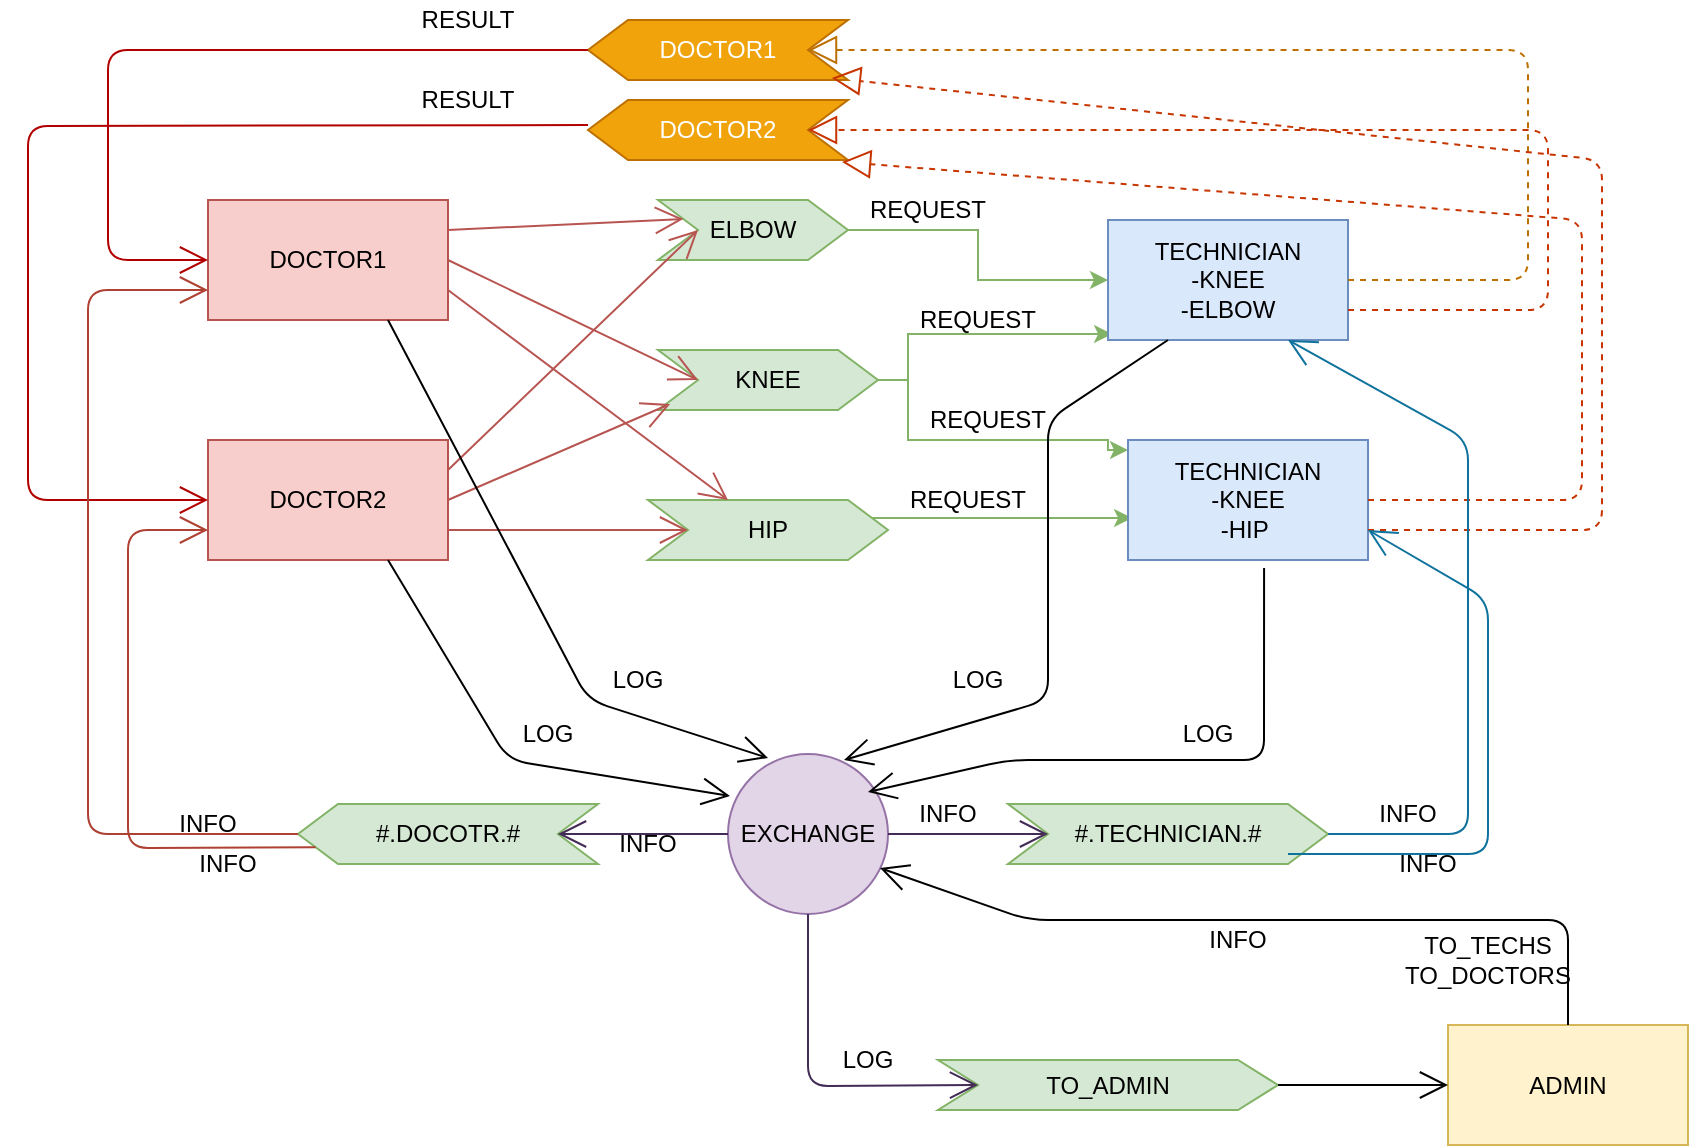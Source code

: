 <mxfile version="10.6.0" type="device"><diagram id="6gweNmHUNG6lp3rwu1JI" name="Page-1"><mxGraphModel dx="1058" dy="808" grid="1" gridSize="10" guides="1" tooltips="1" connect="1" arrows="1" fold="1" page="1" pageScale="1" pageWidth="827" pageHeight="1169" math="0" shadow="0"><root><mxCell id="0"/><mxCell id="1" parent="0"/><mxCell id="FUkhCJsGofqLoBMKmpKH-1" value="DOCTOR1" style="rounded=0;whiteSpace=wrap;html=1;fillColor=#f8cecc;strokeColor=#b85450;" vertex="1" parent="1"><mxGeometry x="140" y="100" width="120" height="60" as="geometry"/></mxCell><mxCell id="FUkhCJsGofqLoBMKmpKH-2" value="DOCTOR2&lt;br&gt;" style="rounded=0;whiteSpace=wrap;html=1;fillColor=#f8cecc;strokeColor=#b85450;" vertex="1" parent="1"><mxGeometry x="140" y="220" width="120" height="60" as="geometry"/></mxCell><mxCell id="FUkhCJsGofqLoBMKmpKH-13" style="edgeStyle=orthogonalEdgeStyle;rounded=0;orthogonalLoop=1;jettySize=auto;html=1;entryX=0.017;entryY=0.95;entryDx=0;entryDy=0;entryPerimeter=0;fillColor=#d5e8d4;strokeColor=#82b366;" edge="1" parent="1" source="FUkhCJsGofqLoBMKmpKH-3" target="FUkhCJsGofqLoBMKmpKH-8"><mxGeometry relative="1" as="geometry"><Array as="points"><mxPoint x="490" y="190"/><mxPoint x="490" y="167"/></Array></mxGeometry></mxCell><mxCell id="FUkhCJsGofqLoBMKmpKH-18" value="" style="edgeStyle=orthogonalEdgeStyle;rounded=0;orthogonalLoop=1;jettySize=auto;html=1;fillColor=#d5e8d4;strokeColor=#82b366;" edge="1" parent="1" source="FUkhCJsGofqLoBMKmpKH-3"><mxGeometry relative="1" as="geometry"><mxPoint x="600" y="225" as="targetPoint"/><Array as="points"><mxPoint x="490" y="190"/><mxPoint x="490" y="220"/><mxPoint x="590" y="220"/></Array></mxGeometry></mxCell><mxCell id="FUkhCJsGofqLoBMKmpKH-3" value="KNEE" style="shape=step;perimeter=stepPerimeter;whiteSpace=wrap;html=1;fixedSize=1;fillColor=#d5e8d4;strokeColor=#82b366;" vertex="1" parent="1"><mxGeometry x="365" y="175" width="110" height="30" as="geometry"/></mxCell><mxCell id="FUkhCJsGofqLoBMKmpKH-4" value="EXCHANGE" style="ellipse;whiteSpace=wrap;html=1;aspect=fixed;fillColor=#e1d5e7;strokeColor=#9673a6;" vertex="1" parent="1"><mxGeometry x="400" y="377" width="80" height="80" as="geometry"/></mxCell><mxCell id="FUkhCJsGofqLoBMKmpKH-12" value="" style="edgeStyle=orthogonalEdgeStyle;rounded=0;orthogonalLoop=1;jettySize=auto;html=1;fillColor=#d5e8d4;strokeColor=#82b366;" edge="1" parent="1" source="FUkhCJsGofqLoBMKmpKH-5" target="FUkhCJsGofqLoBMKmpKH-8"><mxGeometry relative="1" as="geometry"><mxPoint x="560" y="115" as="targetPoint"/></mxGeometry></mxCell><mxCell id="FUkhCJsGofqLoBMKmpKH-5" value="ELBOW&lt;br&gt;" style="shape=step;perimeter=stepPerimeter;whiteSpace=wrap;html=1;fixedSize=1;fillColor=#d5e8d4;strokeColor=#82b366;" vertex="1" parent="1"><mxGeometry x="365" y="100" width="95" height="30" as="geometry"/></mxCell><mxCell id="FUkhCJsGofqLoBMKmpKH-20" value="" style="edgeStyle=orthogonalEdgeStyle;rounded=0;orthogonalLoop=1;jettySize=auto;html=1;entryX=0.017;entryY=0.65;entryDx=0;entryDy=0;entryPerimeter=0;fillColor=#d5e8d4;strokeColor=#82b366;" edge="1" parent="1" source="FUkhCJsGofqLoBMKmpKH-6" target="FUkhCJsGofqLoBMKmpKH-7"><mxGeometry relative="1" as="geometry"><mxPoint x="580" y="250" as="targetPoint"/><Array as="points"><mxPoint x="510" y="259"/><mxPoint x="510" y="259"/></Array></mxGeometry></mxCell><mxCell id="FUkhCJsGofqLoBMKmpKH-6" value="HIP&lt;br&gt;" style="shape=step;perimeter=stepPerimeter;whiteSpace=wrap;html=1;fixedSize=1;fillColor=#d5e8d4;strokeColor=#82b366;" vertex="1" parent="1"><mxGeometry x="360" y="250" width="120" height="30" as="geometry"/></mxCell><mxCell id="FUkhCJsGofqLoBMKmpKH-7" value="TECHNICIAN&lt;br&gt;-KNEE&lt;br&gt;-HIP&amp;nbsp;&lt;br&gt;" style="rounded=0;whiteSpace=wrap;html=1;fillColor=#dae8fc;strokeColor=#6c8ebf;" vertex="1" parent="1"><mxGeometry x="600" y="220" width="120" height="60" as="geometry"/></mxCell><mxCell id="FUkhCJsGofqLoBMKmpKH-8" value="TECHNICIAN&lt;br&gt;-KNEE&lt;br&gt;-ELBOW&lt;br&gt;" style="rounded=0;whiteSpace=wrap;html=1;fillColor=#dae8fc;strokeColor=#6c8ebf;" vertex="1" parent="1"><mxGeometry x="590" y="110" width="120" height="60" as="geometry"/></mxCell><mxCell id="FUkhCJsGofqLoBMKmpKH-9" value="ADMIN" style="rounded=0;whiteSpace=wrap;html=1;fillColor=#fff2cc;strokeColor=#d6b656;" vertex="1" parent="1"><mxGeometry x="760" y="512.5" width="120" height="60" as="geometry"/></mxCell><mxCell id="FUkhCJsGofqLoBMKmpKH-25" value="" style="endArrow=open;endFill=1;endSize=12;html=1;exitX=1;exitY=0.25;exitDx=0;exitDy=0;entryX=0;entryY=0.25;entryDx=0;entryDy=0;fillColor=#f8cecc;strokeColor=#b85450;" edge="1" parent="1" source="FUkhCJsGofqLoBMKmpKH-1" target="FUkhCJsGofqLoBMKmpKH-5"><mxGeometry width="160" relative="1" as="geometry"><mxPoint x="220" y="440" as="sourcePoint"/><mxPoint x="380" y="440" as="targetPoint"/></mxGeometry></mxCell><mxCell id="FUkhCJsGofqLoBMKmpKH-26" value="" style="endArrow=open;endFill=1;endSize=12;html=1;exitX=1;exitY=0.5;exitDx=0;exitDy=0;entryX=0;entryY=0.5;entryDx=0;entryDy=0;fillColor=#f8cecc;strokeColor=#b85450;" edge="1" parent="1" source="FUkhCJsGofqLoBMKmpKH-1" target="FUkhCJsGofqLoBMKmpKH-3"><mxGeometry width="160" relative="1" as="geometry"><mxPoint x="270" y="135" as="sourcePoint"/><mxPoint x="388" y="130" as="targetPoint"/></mxGeometry></mxCell><mxCell id="FUkhCJsGofqLoBMKmpKH-27" value="" style="endArrow=open;endFill=1;endSize=12;html=1;exitX=1;exitY=0.75;exitDx=0;exitDy=0;fillColor=#f8cecc;strokeColor=#b85450;" edge="1" parent="1" source="FUkhCJsGofqLoBMKmpKH-1" target="FUkhCJsGofqLoBMKmpKH-6"><mxGeometry width="160" relative="1" as="geometry"><mxPoint x="240" y="170" as="sourcePoint"/><mxPoint x="358" y="165" as="targetPoint"/></mxGeometry></mxCell><mxCell id="FUkhCJsGofqLoBMKmpKH-28" value="" style="endArrow=open;endFill=1;endSize=12;html=1;exitX=1;exitY=0.25;exitDx=0;exitDy=0;entryX=0;entryY=0.5;entryDx=0;entryDy=0;fillColor=#f8cecc;strokeColor=#b85450;" edge="1" parent="1" source="FUkhCJsGofqLoBMKmpKH-2" target="FUkhCJsGofqLoBMKmpKH-5"><mxGeometry width="160" relative="1" as="geometry"><mxPoint x="282" y="270" as="sourcePoint"/><mxPoint x="420.182" y="365" as="targetPoint"/></mxGeometry></mxCell><mxCell id="FUkhCJsGofqLoBMKmpKH-29" value="" style="endArrow=open;endFill=1;endSize=12;html=1;exitX=1;exitY=0.5;exitDx=0;exitDy=0;entryX=0.055;entryY=0.9;entryDx=0;entryDy=0;entryPerimeter=0;fillColor=#f8cecc;strokeColor=#b85450;" edge="1" parent="1" source="FUkhCJsGofqLoBMKmpKH-2" target="FUkhCJsGofqLoBMKmpKH-3"><mxGeometry width="160" relative="1" as="geometry"><mxPoint x="260" y="310" as="sourcePoint"/><mxPoint x="398.182" y="405" as="targetPoint"/></mxGeometry></mxCell><mxCell id="FUkhCJsGofqLoBMKmpKH-30" value="" style="endArrow=open;endFill=1;endSize=12;html=1;exitX=1;exitY=0.75;exitDx=0;exitDy=0;entryX=0;entryY=0.5;entryDx=0;entryDy=0;fillColor=#f8cecc;strokeColor=#b85450;" edge="1" parent="1" source="FUkhCJsGofqLoBMKmpKH-2" target="FUkhCJsGofqLoBMKmpKH-6"><mxGeometry width="160" relative="1" as="geometry"><mxPoint x="270" y="260" as="sourcePoint"/><mxPoint x="381" y="212" as="targetPoint"/></mxGeometry></mxCell><mxCell id="FUkhCJsGofqLoBMKmpKH-33" value="#.TECHNICIAN.#" style="shape=step;perimeter=stepPerimeter;whiteSpace=wrap;html=1;fixedSize=1;fillColor=#d5e8d4;strokeColor=#82b366;" vertex="1" parent="1"><mxGeometry x="540" y="402" width="160" height="30" as="geometry"/></mxCell><mxCell id="FUkhCJsGofqLoBMKmpKH-34" value="#.DOCOTR.#&lt;br&gt;" style="shape=step;perimeter=stepPerimeter;whiteSpace=wrap;html=1;fixedSize=1;fillColor=#d5e8d4;strokeColor=#82b366;direction=west;" vertex="1" parent="1"><mxGeometry x="185" y="402" width="150" height="30" as="geometry"/></mxCell><mxCell id="FUkhCJsGofqLoBMKmpKH-35" value="TO_ADMIN" style="shape=step;perimeter=stepPerimeter;whiteSpace=wrap;html=1;fixedSize=1;fillColor=#d5e8d4;strokeColor=#82b366;" vertex="1" parent="1"><mxGeometry x="505" y="530" width="170" height="25" as="geometry"/></mxCell><mxCell id="FUkhCJsGofqLoBMKmpKH-38" value="DOCTOR1" style="shape=step;perimeter=stepPerimeter;whiteSpace=wrap;html=1;fixedSize=1;direction=west;fillColor=#f0a30a;strokeColor=#BD7000;fontColor=#ffffff;" vertex="1" parent="1"><mxGeometry x="330" y="10" width="130" height="30" as="geometry"/></mxCell><mxCell id="FUkhCJsGofqLoBMKmpKH-40" value="DOCTOR2&lt;br&gt;" style="shape=step;perimeter=stepPerimeter;whiteSpace=wrap;html=1;fixedSize=1;direction=west;fillColor=#f0a30a;strokeColor=#BD7000;fontColor=#ffffff;" vertex="1" parent="1"><mxGeometry x="330" y="50" width="130" height="30" as="geometry"/></mxCell><mxCell id="FUkhCJsGofqLoBMKmpKH-44" value="" style="endArrow=block;dashed=1;endFill=0;endSize=12;html=1;fontFamily=Helvetica;entryX=0;entryY=0.5;entryDx=0;entryDy=0;exitX=1;exitY=0.5;exitDx=0;exitDy=0;fillColor=#f0a30a;strokeColor=#BD7000;" edge="1" parent="1" source="FUkhCJsGofqLoBMKmpKH-8" target="FUkhCJsGofqLoBMKmpKH-38"><mxGeometry width="160" relative="1" as="geometry"><mxPoint x="560" y="50" as="sourcePoint"/><mxPoint x="720" y="50" as="targetPoint"/><Array as="points"><mxPoint x="800" y="140"/><mxPoint x="800" y="80"/><mxPoint x="800" y="25"/></Array></mxGeometry></mxCell><mxCell id="FUkhCJsGofqLoBMKmpKH-45" value="" style="endArrow=block;dashed=1;endFill=0;endSize=12;html=1;fontFamily=Helvetica;entryX=0;entryY=0.5;entryDx=0;entryDy=0;exitX=1;exitY=0.75;exitDx=0;exitDy=0;fillColor=#fa6800;strokeColor=#C73500;" edge="1" parent="1" source="FUkhCJsGofqLoBMKmpKH-8" target="FUkhCJsGofqLoBMKmpKH-40"><mxGeometry width="160" relative="1" as="geometry"><mxPoint x="720" y="175" as="sourcePoint"/><mxPoint x="450" y="60" as="targetPoint"/><Array as="points"><mxPoint x="810" y="155"/><mxPoint x="810" y="115"/><mxPoint x="810" y="65"/></Array></mxGeometry></mxCell><mxCell id="FUkhCJsGofqLoBMKmpKH-47" value="" style="endArrow=block;dashed=1;endFill=0;endSize=12;html=1;fontFamily=Helvetica;entryX=0.023;entryY=-0.033;entryDx=0;entryDy=0;fillColor=#fa6800;strokeColor=#C73500;entryPerimeter=0;" edge="1" parent="1" source="FUkhCJsGofqLoBMKmpKH-7" target="FUkhCJsGofqLoBMKmpKH-40"><mxGeometry width="160" relative="1" as="geometry"><mxPoint x="727" y="200" as="sourcePoint"/><mxPoint x="457" y="110" as="targetPoint"/><Array as="points"><mxPoint x="827" y="250"/><mxPoint x="827" y="160"/><mxPoint x="827" y="110"/></Array></mxGeometry></mxCell><mxCell id="FUkhCJsGofqLoBMKmpKH-48" value="" style="endArrow=block;dashed=1;endFill=0;endSize=12;html=1;fontFamily=Helvetica;entryX=0.062;entryY=0.033;entryDx=0;entryDy=0;fillColor=#fa6800;strokeColor=#C73500;entryPerimeter=0;exitX=1;exitY=0.75;exitDx=0;exitDy=0;" edge="1" parent="1" source="FUkhCJsGofqLoBMKmpKH-7" target="FUkhCJsGofqLoBMKmpKH-38"><mxGeometry width="160" relative="1" as="geometry"><mxPoint x="730" y="260" as="sourcePoint"/><mxPoint x="467" y="91" as="targetPoint"/><Array as="points"><mxPoint x="837" y="265"/><mxPoint x="837" y="170"/><mxPoint x="837" y="80"/></Array></mxGeometry></mxCell><mxCell id="FUkhCJsGofqLoBMKmpKH-49" value="" style="endArrow=open;endFill=1;endSize=12;html=1;fontFamily=Helvetica;exitX=1;exitY=0.5;exitDx=0;exitDy=0;entryX=0;entryY=0.5;entryDx=0;entryDy=0;fillColor=#e51400;strokeColor=#B20000;" edge="1" parent="1" source="FUkhCJsGofqLoBMKmpKH-38" target="FUkhCJsGofqLoBMKmpKH-1"><mxGeometry width="160" relative="1" as="geometry"><mxPoint x="10" y="170" as="sourcePoint"/><mxPoint x="170" y="170" as="targetPoint"/><Array as="points"><mxPoint x="90" y="25"/><mxPoint x="90" y="130"/></Array></mxGeometry></mxCell><mxCell id="FUkhCJsGofqLoBMKmpKH-50" value="" style="endArrow=open;endFill=1;endSize=12;html=1;fontFamily=Helvetica;exitX=1;exitY=0.5;exitDx=0;exitDy=0;entryX=0;entryY=0.5;entryDx=0;entryDy=0;fillColor=#e51400;strokeColor=#B20000;" edge="1" parent="1" target="FUkhCJsGofqLoBMKmpKH-2"><mxGeometry width="160" relative="1" as="geometry"><mxPoint x="330" y="62.5" as="sourcePoint"/><mxPoint x="140" y="167.5" as="targetPoint"/><Array as="points"><mxPoint x="50" y="63"/><mxPoint x="50" y="250"/><mxPoint x="100" y="250"/></Array></mxGeometry></mxCell><mxCell id="FUkhCJsGofqLoBMKmpKH-53" value="" style="endArrow=open;endFill=1;endSize=12;html=1;fontFamily=Helvetica;exitX=0;exitY=0.5;exitDx=0;exitDy=0;entryX=0;entryY=0.5;entryDx=0;entryDy=0;fillColor=#76608a;strokeColor=#432D57;" edge="1" parent="1" source="FUkhCJsGofqLoBMKmpKH-4" target="FUkhCJsGofqLoBMKmpKH-34"><mxGeometry width="160" relative="1" as="geometry"><mxPoint x="160" y="630" as="sourcePoint"/><mxPoint x="320" y="630" as="targetPoint"/></mxGeometry></mxCell><mxCell id="FUkhCJsGofqLoBMKmpKH-54" value="" style="endArrow=open;endFill=1;endSize=12;html=1;fontFamily=Helvetica;entryX=0;entryY=0.5;entryDx=0;entryDy=0;exitX=1;exitY=0.5;exitDx=0;exitDy=0;fillColor=#76608a;strokeColor=#432D57;" edge="1" parent="1" source="FUkhCJsGofqLoBMKmpKH-4" target="FUkhCJsGofqLoBMKmpKH-33"><mxGeometry width="160" relative="1" as="geometry"><mxPoint x="110" y="550" as="sourcePoint"/><mxPoint x="270" y="550" as="targetPoint"/></mxGeometry></mxCell><mxCell id="FUkhCJsGofqLoBMKmpKH-55" value="" style="endArrow=open;endFill=1;endSize=12;html=1;fontFamily=Helvetica;exitX=0.5;exitY=1;exitDx=0;exitDy=0;entryX=0;entryY=0.5;entryDx=0;entryDy=0;fillColor=#76608a;strokeColor=#432D57;" edge="1" parent="1" source="FUkhCJsGofqLoBMKmpKH-4" target="FUkhCJsGofqLoBMKmpKH-35"><mxGeometry width="160" relative="1" as="geometry"><mxPoint x="160" y="710" as="sourcePoint"/><mxPoint x="430" y="500" as="targetPoint"/><Array as="points"><mxPoint x="440" y="543"/></Array></mxGeometry></mxCell><mxCell id="FUkhCJsGofqLoBMKmpKH-56" value="" style="endArrow=open;endFill=1;endSize=12;html=1;fontFamily=Helvetica;entryX=0.75;entryY=1;entryDx=0;entryDy=0;exitX=1;exitY=0.5;exitDx=0;exitDy=0;fillColor=#b1ddf0;strokeColor=#10739e;" edge="1" parent="1" source="FUkhCJsGofqLoBMKmpKH-33" target="FUkhCJsGofqLoBMKmpKH-8"><mxGeometry width="160" relative="1" as="geometry"><mxPoint x="490" y="427" as="sourcePoint"/><mxPoint x="570" y="427" as="targetPoint"/><Array as="points"><mxPoint x="770" y="417"/><mxPoint x="770" y="220"/></Array></mxGeometry></mxCell><mxCell id="FUkhCJsGofqLoBMKmpKH-57" value="" style="endArrow=open;endFill=1;endSize=12;html=1;fontFamily=Helvetica;fillColor=#b1ddf0;strokeColor=#10739e;" edge="1" parent="1"><mxGeometry width="160" relative="1" as="geometry"><mxPoint x="680" y="427" as="sourcePoint"/><mxPoint x="720" y="265" as="targetPoint"/><Array as="points"><mxPoint x="780" y="427"/><mxPoint x="780" y="300"/></Array></mxGeometry></mxCell><mxCell id="FUkhCJsGofqLoBMKmpKH-59" value="" style="endArrow=open;endFill=1;endSize=12;html=1;fontFamily=Helvetica;exitX=1;exitY=0.5;exitDx=0;exitDy=0;entryX=0;entryY=0.75;entryDx=0;entryDy=0;fillColor=#fad9d5;strokeColor=#ae4132;" edge="1" parent="1" source="FUkhCJsGofqLoBMKmpKH-34" target="FUkhCJsGofqLoBMKmpKH-1"><mxGeometry width="160" relative="1" as="geometry"><mxPoint x="110" y="470" as="sourcePoint"/><mxPoint x="270" y="470" as="targetPoint"/><Array as="points"><mxPoint x="80" y="417"/><mxPoint x="80" y="145"/></Array></mxGeometry></mxCell><mxCell id="FUkhCJsGofqLoBMKmpKH-60" value="" style="endArrow=open;endFill=1;endSize=12;html=1;fontFamily=Helvetica;exitX=1;exitY=0.25;exitDx=0;exitDy=0;entryX=0;entryY=0.75;entryDx=0;entryDy=0;fillColor=#fad9d5;strokeColor=#ae4132;" edge="1" parent="1" source="FUkhCJsGofqLoBMKmpKH-34" target="FUkhCJsGofqLoBMKmpKH-2"><mxGeometry width="160" relative="1" as="geometry"><mxPoint x="130" y="570" as="sourcePoint"/><mxPoint x="290" y="570" as="targetPoint"/><Array as="points"><mxPoint x="100" y="424"/><mxPoint x="100" y="265"/></Array></mxGeometry></mxCell><mxCell id="FUkhCJsGofqLoBMKmpKH-62" value="" style="endArrow=open;endFill=1;endSize=12;html=1;fontFamily=Helvetica;exitX=1;exitY=0.5;exitDx=0;exitDy=0;entryX=0;entryY=0.5;entryDx=0;entryDy=0;" edge="1" parent="1" source="FUkhCJsGofqLoBMKmpKH-35" target="FUkhCJsGofqLoBMKmpKH-9"><mxGeometry width="160" relative="1" as="geometry"><mxPoint x="480" y="650" as="sourcePoint"/><mxPoint x="640" y="650" as="targetPoint"/></mxGeometry></mxCell><mxCell id="FUkhCJsGofqLoBMKmpKH-63" value="" style="endArrow=open;endFill=1;endSize=12;html=1;fontFamily=Helvetica;entryX=0.95;entryY=0.713;entryDx=0;entryDy=0;entryPerimeter=0;exitX=0.5;exitY=0;exitDx=0;exitDy=0;" edge="1" parent="1" source="FUkhCJsGofqLoBMKmpKH-9" target="FUkhCJsGofqLoBMKmpKH-4"><mxGeometry width="160" relative="1" as="geometry"><mxPoint x="580" y="470" as="sourcePoint"/><mxPoint x="740" y="470" as="targetPoint"/><Array as="points"><mxPoint x="820" y="460"/><mxPoint x="550" y="460"/></Array></mxGeometry></mxCell><mxCell id="FUkhCJsGofqLoBMKmpKH-64" value="" style="endArrow=open;endFill=1;endSize=12;html=1;fontFamily=Helvetica;exitX=0.567;exitY=1.067;exitDx=0;exitDy=0;exitPerimeter=0;" edge="1" parent="1" source="FUkhCJsGofqLoBMKmpKH-7"><mxGeometry width="160" relative="1" as="geometry"><mxPoint x="440" y="340" as="sourcePoint"/><mxPoint x="470" y="396" as="targetPoint"/><Array as="points"><mxPoint x="668" y="380"/><mxPoint x="540" y="380"/></Array></mxGeometry></mxCell><mxCell id="FUkhCJsGofqLoBMKmpKH-65" value="" style="endArrow=open;endFill=1;endSize=12;html=1;fontFamily=Helvetica;exitX=0.25;exitY=1;exitDx=0;exitDy=0;entryX=0.725;entryY=0.038;entryDx=0;entryDy=0;entryPerimeter=0;" edge="1" parent="1" source="FUkhCJsGofqLoBMKmpKH-8" target="FUkhCJsGofqLoBMKmpKH-4"><mxGeometry width="160" relative="1" as="geometry"><mxPoint x="490" y="310" as="sourcePoint"/><mxPoint x="470" y="380" as="targetPoint"/><Array as="points"><mxPoint x="560" y="210"/><mxPoint x="560" y="350"/></Array></mxGeometry></mxCell><mxCell id="FUkhCJsGofqLoBMKmpKH-67" value="" style="endArrow=open;endFill=1;endSize=12;html=1;fontFamily=Helvetica;exitX=0.75;exitY=1;exitDx=0;exitDy=0;" edge="1" parent="1" source="FUkhCJsGofqLoBMKmpKH-2"><mxGeometry width="160" relative="1" as="geometry"><mxPoint x="170" y="370" as="sourcePoint"/><mxPoint x="401" y="398" as="targetPoint"/><Array as="points"><mxPoint x="290" y="380"/></Array></mxGeometry></mxCell><mxCell id="FUkhCJsGofqLoBMKmpKH-68" value="" style="endArrow=open;endFill=1;endSize=12;html=1;fontFamily=Helvetica;exitX=0.75;exitY=1;exitDx=0;exitDy=0;" edge="1" parent="1" source="FUkhCJsGofqLoBMKmpKH-1"><mxGeometry width="160" relative="1" as="geometry"><mxPoint x="310" y="320" as="sourcePoint"/><mxPoint x="420" y="379" as="targetPoint"/><Array as="points"><mxPoint x="330" y="350"/></Array></mxGeometry></mxCell><mxCell id="FUkhCJsGofqLoBMKmpKH-69" value="LOG" style="text;html=1;strokeColor=none;fillColor=none;align=center;verticalAlign=middle;whiteSpace=wrap;rounded=0;fontFamily=Helvetica;" vertex="1" parent="1"><mxGeometry x="335" y="330" width="40" height="20" as="geometry"/></mxCell><mxCell id="FUkhCJsGofqLoBMKmpKH-70" value="LOG" style="text;html=1;strokeColor=none;fillColor=none;align=center;verticalAlign=middle;whiteSpace=wrap;rounded=0;fontFamily=Helvetica;" vertex="1" parent="1"><mxGeometry x="290" y="357" width="40" height="20" as="geometry"/></mxCell><mxCell id="FUkhCJsGofqLoBMKmpKH-72" value="LOG" style="text;html=1;strokeColor=none;fillColor=none;align=center;verticalAlign=middle;whiteSpace=wrap;rounded=0;fontFamily=Helvetica;" vertex="1" parent="1"><mxGeometry x="505" y="330" width="40" height="20" as="geometry"/></mxCell><mxCell id="FUkhCJsGofqLoBMKmpKH-73" value="LOG" style="text;html=1;strokeColor=none;fillColor=none;align=center;verticalAlign=middle;whiteSpace=wrap;rounded=0;fontFamily=Helvetica;" vertex="1" parent="1"><mxGeometry x="620" y="357" width="40" height="20" as="geometry"/></mxCell><mxCell id="FUkhCJsGofqLoBMKmpKH-74" value="LOG" style="text;html=1;strokeColor=none;fillColor=none;align=center;verticalAlign=middle;whiteSpace=wrap;rounded=0;fontFamily=Helvetica;" vertex="1" parent="1"><mxGeometry x="450" y="520" width="40" height="20" as="geometry"/></mxCell><mxCell id="FUkhCJsGofqLoBMKmpKH-75" value="TO_TECHS&lt;br&gt;TO_DOCTORS&lt;br&gt;" style="text;html=1;strokeColor=none;fillColor=none;align=center;verticalAlign=middle;whiteSpace=wrap;rounded=0;fontFamily=Helvetica;" vertex="1" parent="1"><mxGeometry x="760" y="470" width="40" height="20" as="geometry"/></mxCell><mxCell id="FUkhCJsGofqLoBMKmpKH-84" value="REQUEST" style="text;html=1;strokeColor=none;fillColor=none;align=center;verticalAlign=middle;whiteSpace=wrap;rounded=0;fontFamily=Helvetica;" vertex="1" parent="1"><mxGeometry x="500" y="240" width="40" height="20" as="geometry"/></mxCell><mxCell id="FUkhCJsGofqLoBMKmpKH-89" value="REQUEST" style="text;html=1;strokeColor=none;fillColor=none;align=center;verticalAlign=middle;whiteSpace=wrap;rounded=0;fontFamily=Helvetica;" vertex="1" parent="1"><mxGeometry x="510" y="200" width="40" height="20" as="geometry"/></mxCell><mxCell id="FUkhCJsGofqLoBMKmpKH-91" value="REQUEST" style="text;html=1;strokeColor=none;fillColor=none;align=center;verticalAlign=middle;whiteSpace=wrap;rounded=0;fontFamily=Helvetica;" vertex="1" parent="1"><mxGeometry x="505" y="150" width="40" height="20" as="geometry"/></mxCell><mxCell id="FUkhCJsGofqLoBMKmpKH-92" value="REQUEST" style="text;html=1;strokeColor=none;fillColor=none;align=center;verticalAlign=middle;whiteSpace=wrap;rounded=0;fontFamily=Helvetica;" vertex="1" parent="1"><mxGeometry x="480" y="95" width="40" height="20" as="geometry"/></mxCell><mxCell id="FUkhCJsGofqLoBMKmpKH-93" value="INFO&lt;br&gt;" style="text;html=1;strokeColor=none;fillColor=none;align=center;verticalAlign=middle;whiteSpace=wrap;rounded=0;fontFamily=Helvetica;" vertex="1" parent="1"><mxGeometry x="730" y="422" width="40" height="20" as="geometry"/></mxCell><mxCell id="FUkhCJsGofqLoBMKmpKH-96" value="RESULT&lt;br&gt;" style="text;html=1;strokeColor=none;fillColor=none;align=center;verticalAlign=middle;whiteSpace=wrap;rounded=0;fontFamily=Helvetica;" vertex="1" parent="1"><mxGeometry x="250" y="40" width="40" height="20" as="geometry"/></mxCell><mxCell id="FUkhCJsGofqLoBMKmpKH-97" value="RESULT&lt;br&gt;" style="text;html=1;strokeColor=none;fillColor=none;align=center;verticalAlign=middle;whiteSpace=wrap;rounded=0;fontFamily=Helvetica;" vertex="1" parent="1"><mxGeometry x="250" width="40" height="20" as="geometry"/></mxCell><mxCell id="FUkhCJsGofqLoBMKmpKH-101" value="INFO&lt;br&gt;" style="text;html=1;strokeColor=none;fillColor=none;align=center;verticalAlign=middle;whiteSpace=wrap;rounded=0;fontFamily=Helvetica;" vertex="1" parent="1"><mxGeometry x="720" y="397" width="40" height="20" as="geometry"/></mxCell><mxCell id="FUkhCJsGofqLoBMKmpKH-102" value="INFO&lt;br&gt;" style="text;html=1;strokeColor=none;fillColor=none;align=center;verticalAlign=middle;whiteSpace=wrap;rounded=0;fontFamily=Helvetica;" vertex="1" parent="1"><mxGeometry x="490" y="397" width="40" height="20" as="geometry"/></mxCell><mxCell id="FUkhCJsGofqLoBMKmpKH-103" value="INFO&lt;br&gt;" style="text;html=1;strokeColor=none;fillColor=none;align=center;verticalAlign=middle;whiteSpace=wrap;rounded=0;fontFamily=Helvetica;" vertex="1" parent="1"><mxGeometry x="635" y="460" width="40" height="20" as="geometry"/></mxCell><mxCell id="FUkhCJsGofqLoBMKmpKH-107" value="INFO&lt;br&gt;" style="text;html=1;strokeColor=none;fillColor=none;align=center;verticalAlign=middle;whiteSpace=wrap;rounded=0;fontFamily=Helvetica;" vertex="1" parent="1"><mxGeometry x="120" y="402" width="40" height="20" as="geometry"/></mxCell><mxCell id="FUkhCJsGofqLoBMKmpKH-108" value="INFO&lt;br&gt;" style="text;html=1;strokeColor=none;fillColor=none;align=center;verticalAlign=middle;whiteSpace=wrap;rounded=0;fontFamily=Helvetica;" vertex="1" parent="1"><mxGeometry x="130" y="422" width="40" height="20" as="geometry"/></mxCell><mxCell id="FUkhCJsGofqLoBMKmpKH-109" value="INFO&lt;br&gt;" style="text;html=1;strokeColor=none;fillColor=none;align=center;verticalAlign=middle;whiteSpace=wrap;rounded=0;fontFamily=Helvetica;" vertex="1" parent="1"><mxGeometry x="340" y="412" width="40" height="20" as="geometry"/></mxCell></root></mxGraphModel></diagram></mxfile>